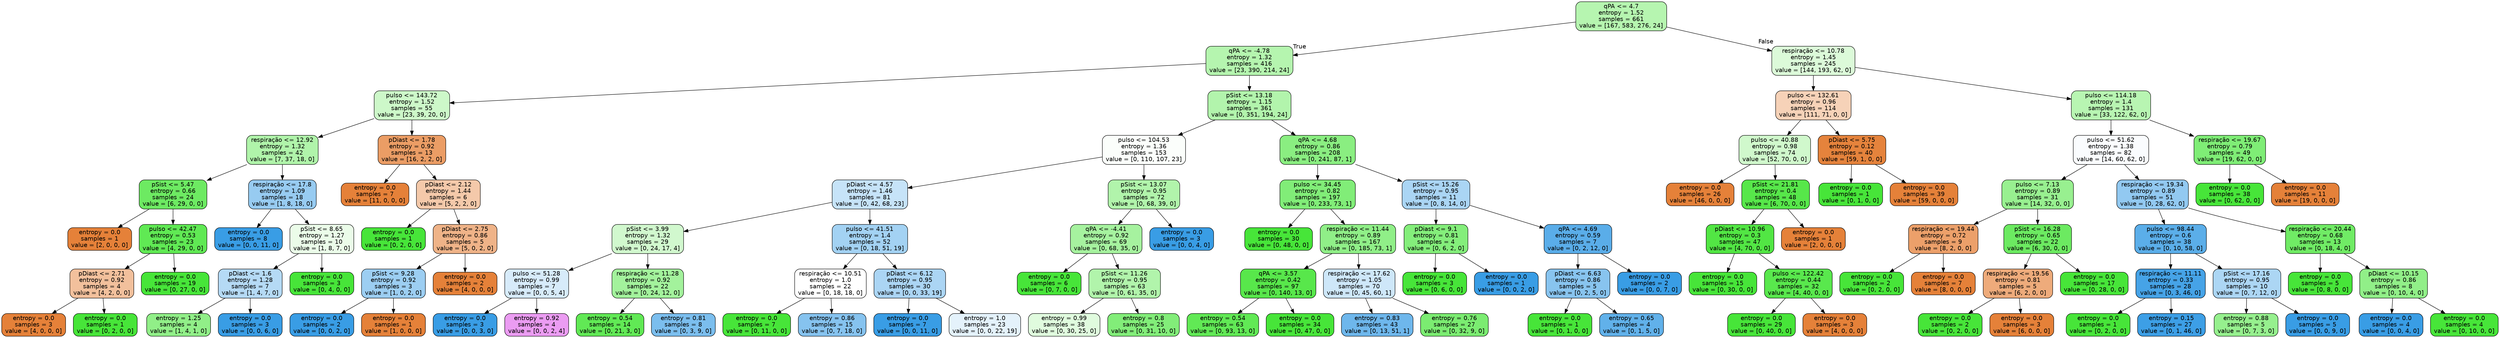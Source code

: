 digraph Tree {
node [shape=box, style="filled, rounded", color="black", fontname="helvetica"] ;
edge [fontname="helvetica"] ;
0 [label="qPA <= 4.7\nentropy = 1.52\nsamples = 661\nvalue = [167, 583, 276, 24]", fillcolor="#b6f5b0"] ;
1 [label="qPA <= -4.78\nentropy = 1.32\nsamples = 416\nvalue = [23, 390, 214, 24]", fillcolor="#b5f5af"] ;
0 -> 1 [labeldistance=2.5, labelangle=45, headlabel="True"] ;
2 [label="pulso <= 143.72\nentropy = 1.52\nsamples = 55\nvalue = [23, 39, 20, 0]", fillcolor="#cdf8c9"] ;
1 -> 2 ;
3 [label="respiração <= 12.92\nentropy = 1.32\nsamples = 42\nvalue = [7, 37, 18, 0]", fillcolor="#b0f4aa"] ;
2 -> 3 ;
4 [label="pSist <= 5.47\nentropy = 0.66\nsamples = 24\nvalue = [6, 29, 0, 0]", fillcolor="#6dea62"] ;
3 -> 4 ;
5 [label="entropy = 0.0\nsamples = 1\nvalue = [2, 0, 0, 0]", fillcolor="#e58139"] ;
4 -> 5 ;
6 [label="pulso <= 42.47\nentropy = 0.53\nsamples = 23\nvalue = [4, 29, 0, 0]", fillcolor="#60e954"] ;
4 -> 6 ;
7 [label="pDiast <= 2.71\nentropy = 0.92\nsamples = 4\nvalue = [4, 2, 0, 0]", fillcolor="#f2c09c"] ;
6 -> 7 ;
8 [label="entropy = 0.0\nsamples = 3\nvalue = [4, 0, 0, 0]", fillcolor="#e58139"] ;
7 -> 8 ;
9 [label="entropy = 0.0\nsamples = 1\nvalue = [0, 2, 0, 0]", fillcolor="#47e539"] ;
7 -> 9 ;
10 [label="entropy = 0.0\nsamples = 19\nvalue = [0, 27, 0, 0]", fillcolor="#47e539"] ;
6 -> 10 ;
11 [label="respiração <= 17.8\nentropy = 1.09\nsamples = 18\nvalue = [1, 8, 18, 0]", fillcolor="#97cbf1"] ;
3 -> 11 ;
12 [label="entropy = 0.0\nsamples = 8\nvalue = [0, 0, 11, 0]", fillcolor="#399de5"] ;
11 -> 12 ;
13 [label="pSist <= 8.65\nentropy = 1.27\nsamples = 10\nvalue = [1, 8, 7, 0]", fillcolor="#ebfce9"] ;
11 -> 13 ;
14 [label="pDiast <= 1.6\nentropy = 1.28\nsamples = 7\nvalue = [1, 4, 7, 0]", fillcolor="#b5daf5"] ;
13 -> 14 ;
15 [label="entropy = 1.25\nsamples = 4\nvalue = [1, 4, 1, 0]", fillcolor="#91ef88"] ;
14 -> 15 ;
16 [label="entropy = 0.0\nsamples = 3\nvalue = [0, 0, 6, 0]", fillcolor="#399de5"] ;
14 -> 16 ;
17 [label="entropy = 0.0\nsamples = 3\nvalue = [0, 4, 0, 0]", fillcolor="#47e539"] ;
13 -> 17 ;
18 [label="pDiast <= 1.78\nentropy = 0.92\nsamples = 13\nvalue = [16, 2, 2, 0]", fillcolor="#eb9d65"] ;
2 -> 18 ;
19 [label="entropy = 0.0\nsamples = 7\nvalue = [11, 0, 0, 0]", fillcolor="#e58139"] ;
18 -> 19 ;
20 [label="pDiast <= 2.12\nentropy = 1.44\nsamples = 6\nvalue = [5, 2, 2, 0]", fillcolor="#f4c9aa"] ;
18 -> 20 ;
21 [label="entropy = 0.0\nsamples = 1\nvalue = [0, 2, 0, 0]", fillcolor="#47e539"] ;
20 -> 21 ;
22 [label="pDiast <= 2.75\nentropy = 0.86\nsamples = 5\nvalue = [5, 0, 2, 0]", fillcolor="#efb388"] ;
20 -> 22 ;
23 [label="pSist <= 9.28\nentropy = 0.92\nsamples = 3\nvalue = [1, 0, 2, 0]", fillcolor="#9ccef2"] ;
22 -> 23 ;
24 [label="entropy = 0.0\nsamples = 2\nvalue = [0, 0, 2, 0]", fillcolor="#399de5"] ;
23 -> 24 ;
25 [label="entropy = 0.0\nsamples = 1\nvalue = [1, 0, 0, 0]", fillcolor="#e58139"] ;
23 -> 25 ;
26 [label="entropy = 0.0\nsamples = 2\nvalue = [4, 0, 0, 0]", fillcolor="#e58139"] ;
22 -> 26 ;
27 [label="pSist <= 13.18\nentropy = 1.15\nsamples = 361\nvalue = [0, 351, 194, 24]", fillcolor="#b2f4ac"] ;
1 -> 27 ;
28 [label="pulso <= 104.53\nentropy = 1.36\nsamples = 153\nvalue = [0, 110, 107, 23]", fillcolor="#fbfefb"] ;
27 -> 28 ;
29 [label="pDiast <= 4.57\nentropy = 1.46\nsamples = 81\nvalue = [0, 42, 68, 23]", fillcolor="#c6e3f8"] ;
28 -> 29 ;
30 [label="pSist <= 3.99\nentropy = 1.32\nsamples = 29\nvalue = [0, 24, 17, 4]", fillcolor="#d1f8ce"] ;
29 -> 30 ;
31 [label="pulso <= 51.28\nentropy = 0.99\nsamples = 7\nvalue = [0, 0, 5, 4]", fillcolor="#d7ebfa"] ;
30 -> 31 ;
32 [label="entropy = 0.0\nsamples = 3\nvalue = [0, 0, 3, 0]", fillcolor="#399de5"] ;
31 -> 32 ;
33 [label="entropy = 0.92\nsamples = 4\nvalue = [0, 0, 2, 4]", fillcolor="#eb9cf2"] ;
31 -> 33 ;
34 [label="respiração <= 11.28\nentropy = 0.92\nsamples = 22\nvalue = [0, 24, 12, 0]", fillcolor="#a3f29c"] ;
30 -> 34 ;
35 [label="entropy = 0.54\nsamples = 14\nvalue = [0, 21, 3, 0]", fillcolor="#61e955"] ;
34 -> 35 ;
36 [label="entropy = 0.81\nsamples = 8\nvalue = [0, 3, 9, 0]", fillcolor="#7bbeee"] ;
34 -> 36 ;
37 [label="pulso <= 41.51\nentropy = 1.4\nsamples = 52\nvalue = [0, 18, 51, 19]", fillcolor="#a3d2f3"] ;
29 -> 37 ;
38 [label="respiração <= 10.51\nentropy = 1.0\nsamples = 22\nvalue = [0, 18, 18, 0]", fillcolor="#ffffff"] ;
37 -> 38 ;
39 [label="entropy = 0.0\nsamples = 7\nvalue = [0, 11, 0, 0]", fillcolor="#47e539"] ;
38 -> 39 ;
40 [label="entropy = 0.86\nsamples = 15\nvalue = [0, 7, 18, 0]", fillcolor="#86c3ef"] ;
38 -> 40 ;
41 [label="pDiast <= 6.12\nentropy = 0.95\nsamples = 30\nvalue = [0, 0, 33, 19]", fillcolor="#abd5f4"] ;
37 -> 41 ;
42 [label="entropy = 0.0\nsamples = 7\nvalue = [0, 0, 11, 0]", fillcolor="#399de5"] ;
41 -> 42 ;
43 [label="entropy = 1.0\nsamples = 23\nvalue = [0, 0, 22, 19]", fillcolor="#e4f2fb"] ;
41 -> 43 ;
44 [label="pSist <= 13.07\nentropy = 0.95\nsamples = 72\nvalue = [0, 68, 39, 0]", fillcolor="#b1f4ab"] ;
28 -> 44 ;
45 [label="qPA <= -4.41\nentropy = 0.92\nsamples = 69\nvalue = [0, 68, 35, 0]", fillcolor="#a6f29f"] ;
44 -> 45 ;
46 [label="entropy = 0.0\nsamples = 6\nvalue = [0, 7, 0, 0]", fillcolor="#47e539"] ;
45 -> 46 ;
47 [label="pSist <= 11.26\nentropy = 0.95\nsamples = 63\nvalue = [0, 61, 35, 0]", fillcolor="#b1f4ab"] ;
45 -> 47 ;
48 [label="entropy = 0.99\nsamples = 38\nvalue = [0, 30, 25, 0]", fillcolor="#e0fbde"] ;
47 -> 48 ;
49 [label="entropy = 0.8\nsamples = 25\nvalue = [0, 31, 10, 0]", fillcolor="#82ed79"] ;
47 -> 49 ;
50 [label="entropy = 0.0\nsamples = 3\nvalue = [0, 0, 4, 0]", fillcolor="#399de5"] ;
44 -> 50 ;
51 [label="qPA <= 4.68\nentropy = 0.86\nsamples = 208\nvalue = [0, 241, 87, 1]", fillcolor="#8aee81"] ;
27 -> 51 ;
52 [label="pulso <= 34.45\nentropy = 0.82\nsamples = 197\nvalue = [0, 233, 73, 1]", fillcolor="#81ed78"] ;
51 -> 52 ;
53 [label="entropy = 0.0\nsamples = 30\nvalue = [0, 48, 0, 0]", fillcolor="#47e539"] ;
52 -> 53 ;
54 [label="respiração <= 11.44\nentropy = 0.89\nsamples = 167\nvalue = [0, 185, 73, 1]", fillcolor="#90ef88"] ;
52 -> 54 ;
55 [label="qPA <= 3.57\nentropy = 0.42\nsamples = 97\nvalue = [0, 140, 13, 0]", fillcolor="#58e74b"] ;
54 -> 55 ;
56 [label="entropy = 0.54\nsamples = 63\nvalue = [0, 93, 13, 0]", fillcolor="#61e955"] ;
55 -> 56 ;
57 [label="entropy = 0.0\nsamples = 34\nvalue = [0, 47, 0, 0]", fillcolor="#47e539"] ;
55 -> 57 ;
58 [label="respiração <= 17.62\nentropy = 1.05\nsamples = 70\nvalue = [0, 45, 60, 1]", fillcolor="#cee7f9"] ;
54 -> 58 ;
59 [label="entropy = 0.83\nsamples = 43\nvalue = [0, 13, 51, 1]", fillcolor="#6eb7ec"] ;
58 -> 59 ;
60 [label="entropy = 0.76\nsamples = 27\nvalue = [0, 32, 9, 0]", fillcolor="#7bec71"] ;
58 -> 60 ;
61 [label="pSist <= 15.26\nentropy = 0.95\nsamples = 11\nvalue = [0, 8, 14, 0]", fillcolor="#aad5f4"] ;
51 -> 61 ;
62 [label="pDiast <= 9.1\nentropy = 0.81\nsamples = 4\nvalue = [0, 6, 2, 0]", fillcolor="#84ee7b"] ;
61 -> 62 ;
63 [label="entropy = 0.0\nsamples = 3\nvalue = [0, 6, 0, 0]", fillcolor="#47e539"] ;
62 -> 63 ;
64 [label="entropy = 0.0\nsamples = 1\nvalue = [0, 0, 2, 0]", fillcolor="#399de5"] ;
62 -> 64 ;
65 [label="qPA <= 4.69\nentropy = 0.59\nsamples = 7\nvalue = [0, 2, 12, 0]", fillcolor="#5aade9"] ;
61 -> 65 ;
66 [label="pDiast <= 6.63\nentropy = 0.86\nsamples = 5\nvalue = [0, 2, 5, 0]", fillcolor="#88c4ef"] ;
65 -> 66 ;
67 [label="entropy = 0.0\nsamples = 1\nvalue = [0, 1, 0, 0]", fillcolor="#47e539"] ;
66 -> 67 ;
68 [label="entropy = 0.65\nsamples = 4\nvalue = [0, 1, 5, 0]", fillcolor="#61b1ea"] ;
66 -> 68 ;
69 [label="entropy = 0.0\nsamples = 2\nvalue = [0, 0, 7, 0]", fillcolor="#399de5"] ;
65 -> 69 ;
70 [label="respiração <= 10.78\nentropy = 1.45\nsamples = 245\nvalue = [144, 193, 62, 0]", fillcolor="#dcfad9"] ;
0 -> 70 [labeldistance=2.5, labelangle=-45, headlabel="False"] ;
71 [label="pulso <= 132.61\nentropy = 0.96\nsamples = 114\nvalue = [111, 71, 0, 0]", fillcolor="#f6d2b8"] ;
70 -> 71 ;
72 [label="pulso <= 40.88\nentropy = 0.98\nsamples = 74\nvalue = [52, 70, 0, 0]", fillcolor="#d0f8cc"] ;
71 -> 72 ;
73 [label="entropy = 0.0\nsamples = 26\nvalue = [46, 0, 0, 0]", fillcolor="#e58139"] ;
72 -> 73 ;
74 [label="pSist <= 21.81\nentropy = 0.4\nsamples = 48\nvalue = [6, 70, 0, 0]", fillcolor="#57e74a"] ;
72 -> 74 ;
75 [label="pDiast <= 10.96\nentropy = 0.3\nsamples = 47\nvalue = [4, 70, 0, 0]", fillcolor="#52e644"] ;
74 -> 75 ;
76 [label="entropy = 0.0\nsamples = 15\nvalue = [0, 30, 0, 0]", fillcolor="#47e539"] ;
75 -> 76 ;
77 [label="pulso <= 122.42\nentropy = 0.44\nsamples = 32\nvalue = [4, 40, 0, 0]", fillcolor="#59e84d"] ;
75 -> 77 ;
78 [label="entropy = 0.0\nsamples = 29\nvalue = [0, 40, 0, 0]", fillcolor="#47e539"] ;
77 -> 78 ;
79 [label="entropy = 0.0\nsamples = 3\nvalue = [4, 0, 0, 0]", fillcolor="#e58139"] ;
77 -> 79 ;
80 [label="entropy = 0.0\nsamples = 1\nvalue = [2, 0, 0, 0]", fillcolor="#e58139"] ;
74 -> 80 ;
81 [label="pDiast <= 5.75\nentropy = 0.12\nsamples = 40\nvalue = [59, 1, 0, 0]", fillcolor="#e5833c"] ;
71 -> 81 ;
82 [label="entropy = 0.0\nsamples = 1\nvalue = [0, 1, 0, 0]", fillcolor="#47e539"] ;
81 -> 82 ;
83 [label="entropy = 0.0\nsamples = 39\nvalue = [59, 0, 0, 0]", fillcolor="#e58139"] ;
81 -> 83 ;
84 [label="pulso <= 114.18\nentropy = 1.4\nsamples = 131\nvalue = [33, 122, 62, 0]", fillcolor="#b8f5b2"] ;
70 -> 84 ;
85 [label="pulso <= 51.62\nentropy = 1.38\nsamples = 82\nvalue = [14, 60, 62, 0]", fillcolor="#fafcfe"] ;
84 -> 85 ;
86 [label="pulso <= 7.13\nentropy = 0.89\nsamples = 31\nvalue = [14, 32, 0, 0]", fillcolor="#98f090"] ;
85 -> 86 ;
87 [label="respiração <= 19.44\nentropy = 0.72\nsamples = 9\nvalue = [8, 2, 0, 0]", fillcolor="#eca06a"] ;
86 -> 87 ;
88 [label="entropy = 0.0\nsamples = 2\nvalue = [0, 2, 0, 0]", fillcolor="#47e539"] ;
87 -> 88 ;
89 [label="entropy = 0.0\nsamples = 7\nvalue = [8, 0, 0, 0]", fillcolor="#e58139"] ;
87 -> 89 ;
90 [label="pSist <= 16.28\nentropy = 0.65\nsamples = 22\nvalue = [6, 30, 0, 0]", fillcolor="#6cea61"] ;
86 -> 90 ;
91 [label="respiração <= 19.56\nentropy = 0.81\nsamples = 5\nvalue = [6, 2, 0, 0]", fillcolor="#eeab7b"] ;
90 -> 91 ;
92 [label="entropy = 0.0\nsamples = 2\nvalue = [0, 2, 0, 0]", fillcolor="#47e539"] ;
91 -> 92 ;
93 [label="entropy = 0.0\nsamples = 3\nvalue = [6, 0, 0, 0]", fillcolor="#e58139"] ;
91 -> 93 ;
94 [label="entropy = 0.0\nsamples = 17\nvalue = [0, 28, 0, 0]", fillcolor="#47e539"] ;
90 -> 94 ;
95 [label="respiração <= 19.34\nentropy = 0.89\nsamples = 51\nvalue = [0, 28, 62, 0]", fillcolor="#92c9f1"] ;
85 -> 95 ;
96 [label="pulso <= 98.44\nentropy = 0.6\nsamples = 38\nvalue = [0, 10, 58, 0]", fillcolor="#5baee9"] ;
95 -> 96 ;
97 [label="respiração <= 11.11\nentropy = 0.33\nsamples = 28\nvalue = [0, 3, 46, 0]", fillcolor="#46a3e7"] ;
96 -> 97 ;
98 [label="entropy = 0.0\nsamples = 1\nvalue = [0, 2, 0, 0]", fillcolor="#47e539"] ;
97 -> 98 ;
99 [label="entropy = 0.15\nsamples = 27\nvalue = [0, 1, 46, 0]", fillcolor="#3d9fe6"] ;
97 -> 99 ;
100 [label="pSist <= 17.16\nentropy = 0.95\nsamples = 10\nvalue = [0, 7, 12, 0]", fillcolor="#acd6f4"] ;
96 -> 100 ;
101 [label="entropy = 0.88\nsamples = 5\nvalue = [0, 7, 3, 0]", fillcolor="#96f08e"] ;
100 -> 101 ;
102 [label="entropy = 0.0\nsamples = 5\nvalue = [0, 0, 9, 0]", fillcolor="#399de5"] ;
100 -> 102 ;
103 [label="respiração <= 20.44\nentropy = 0.68\nsamples = 13\nvalue = [0, 18, 4, 0]", fillcolor="#70eb65"] ;
95 -> 103 ;
104 [label="entropy = 0.0\nsamples = 5\nvalue = [0, 8, 0, 0]", fillcolor="#47e539"] ;
103 -> 104 ;
105 [label="pDiast <= 10.15\nentropy = 0.86\nsamples = 8\nvalue = [0, 10, 4, 0]", fillcolor="#91ef88"] ;
103 -> 105 ;
106 [label="entropy = 0.0\nsamples = 4\nvalue = [0, 0, 4, 0]", fillcolor="#399de5"] ;
105 -> 106 ;
107 [label="entropy = 0.0\nsamples = 4\nvalue = [0, 10, 0, 0]", fillcolor="#47e539"] ;
105 -> 107 ;
108 [label="respiração <= 19.67\nentropy = 0.79\nsamples = 49\nvalue = [19, 62, 0, 0]", fillcolor="#7fed76"] ;
84 -> 108 ;
109 [label="entropy = 0.0\nsamples = 38\nvalue = [0, 62, 0, 0]", fillcolor="#47e539"] ;
108 -> 109 ;
110 [label="entropy = 0.0\nsamples = 11\nvalue = [19, 0, 0, 0]", fillcolor="#e58139"] ;
108 -> 110 ;
}